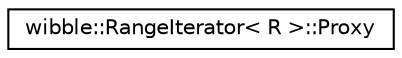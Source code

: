 digraph G
{
  edge [fontname="Helvetica",fontsize="10",labelfontname="Helvetica",labelfontsize="10"];
  node [fontname="Helvetica",fontsize="10",shape=record];
  rankdir="LR";
  Node1 [label="wibble::RangeIterator\< R \>::Proxy",height=0.2,width=0.4,color="black", fillcolor="white", style="filled",URL="$structwibble_1_1RangeIterator_1_1Proxy.html"];
}
